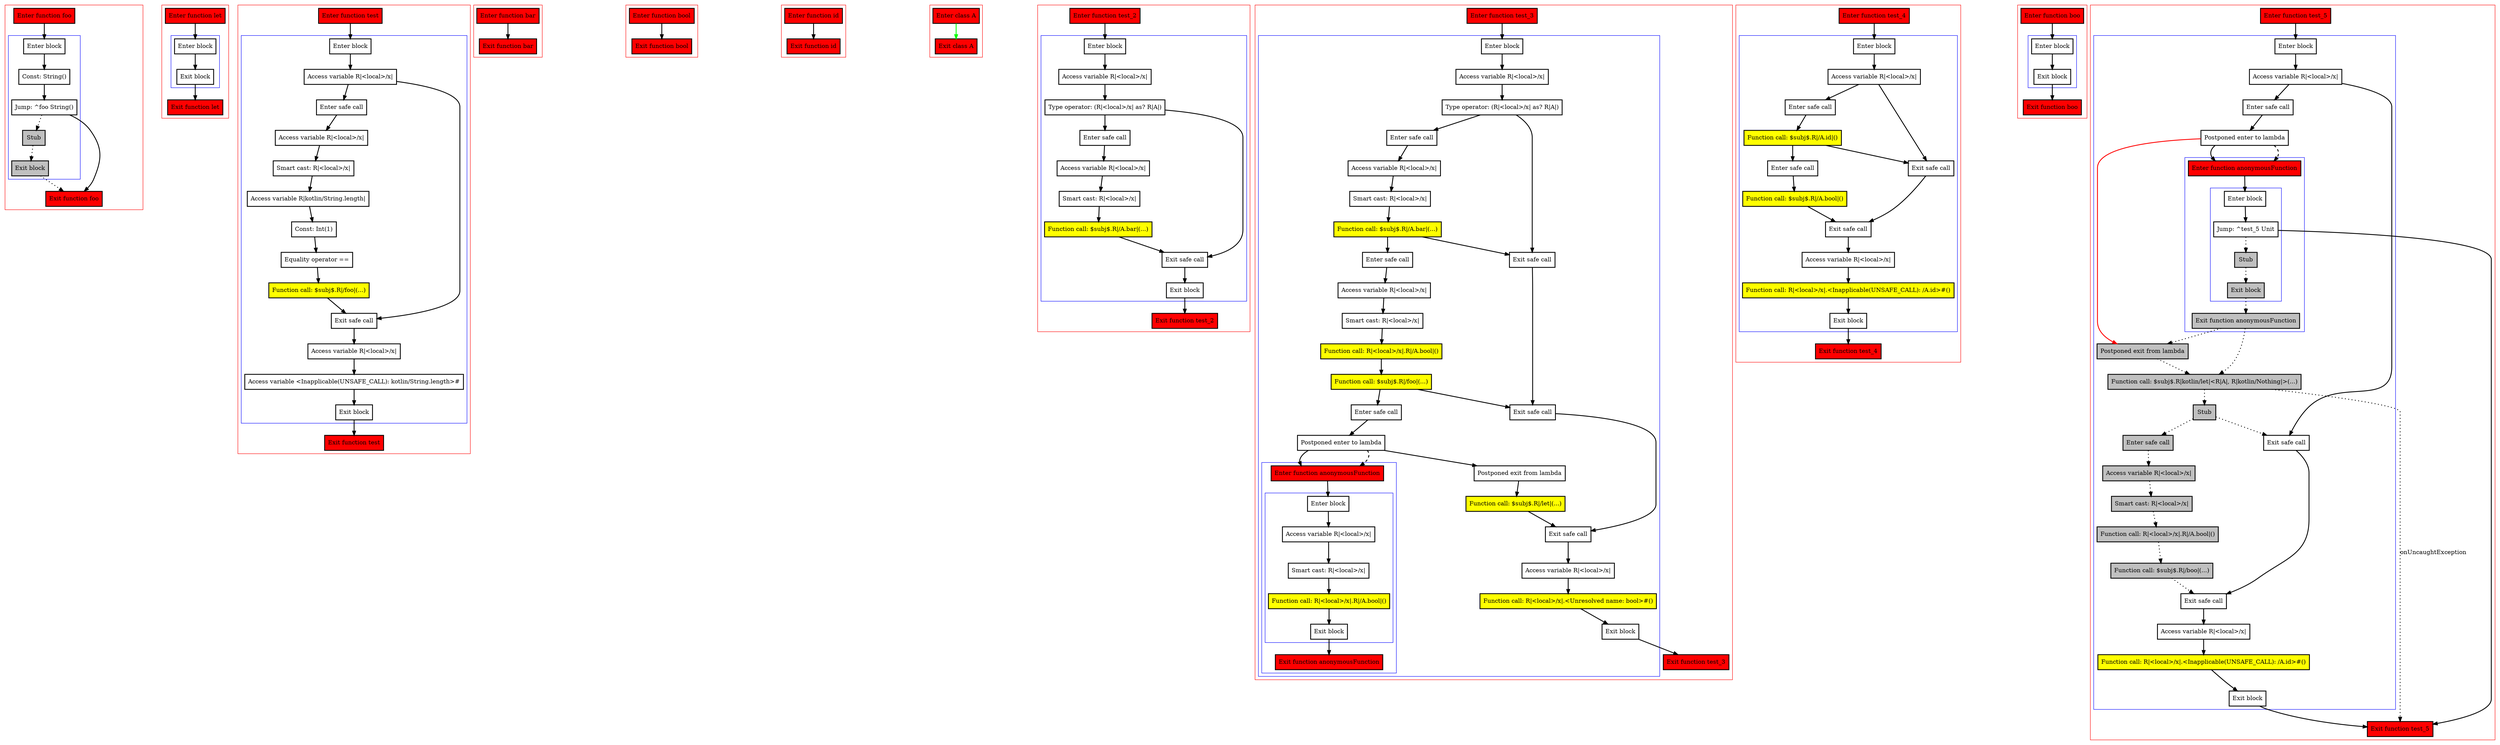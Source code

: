 digraph safeCalls_kt {
    graph [nodesep=3]
    node [shape=box penwidth=2]
    edge [penwidth=2]

    subgraph cluster_0 {
        color=red
        0 [label="Enter function foo" style="filled" fillcolor=red];
        subgraph cluster_1 {
            color=blue
            1 [label="Enter block"];
            2 [label="Const: String()"];
            3 [label="Jump: ^foo String()"];
            4 [label="Stub" style="filled" fillcolor=gray];
            5 [label="Exit block" style="filled" fillcolor=gray];
        }
        6 [label="Exit function foo" style="filled" fillcolor=red];
    }
    0 -> {1};
    1 -> {2};
    2 -> {3};
    3 -> {6};
    3 -> {4} [style=dotted];
    4 -> {5} [style=dotted];
    5 -> {6} [style=dotted];

    subgraph cluster_2 {
        color=red
        7 [label="Enter function let" style="filled" fillcolor=red];
        subgraph cluster_3 {
            color=blue
            8 [label="Enter block"];
            9 [label="Exit block"];
        }
        10 [label="Exit function let" style="filled" fillcolor=red];
    }
    7 -> {8};
    8 -> {9};
    9 -> {10};

    subgraph cluster_4 {
        color=red
        11 [label="Enter function test" style="filled" fillcolor=red];
        subgraph cluster_5 {
            color=blue
            12 [label="Enter block"];
            13 [label="Access variable R|<local>/x|"];
            14 [label="Enter safe call"];
            15 [label="Access variable R|<local>/x|"];
            16 [label="Smart cast: R|<local>/x|"];
            17 [label="Access variable R|kotlin/String.length|"];
            18 [label="Const: Int(1)"];
            19 [label="Equality operator =="];
            20 [label="Function call: $subj$.R|/foo|(...)" style="filled" fillcolor=yellow];
            21 [label="Exit safe call"];
            22 [label="Access variable R|<local>/x|"];
            23 [label="Access variable <Inapplicable(UNSAFE_CALL): kotlin/String.length>#"];
            24 [label="Exit block"];
        }
        25 [label="Exit function test" style="filled" fillcolor=red];
    }
    11 -> {12};
    12 -> {13};
    13 -> {14 21};
    14 -> {15};
    15 -> {16};
    16 -> {17};
    17 -> {18};
    18 -> {19};
    19 -> {20};
    20 -> {21};
    21 -> {22};
    22 -> {23};
    23 -> {24};
    24 -> {25};

    subgraph cluster_6 {
        color=red
        26 [label="Enter function bar" style="filled" fillcolor=red];
        27 [label="Exit function bar" style="filled" fillcolor=red];
    }
    26 -> {27};

    subgraph cluster_7 {
        color=red
        28 [label="Enter function bool" style="filled" fillcolor=red];
        29 [label="Exit function bool" style="filled" fillcolor=red];
    }
    28 -> {29};

    subgraph cluster_8 {
        color=red
        30 [label="Enter function id" style="filled" fillcolor=red];
        31 [label="Exit function id" style="filled" fillcolor=red];
    }
    30 -> {31};

    subgraph cluster_9 {
        color=red
        32 [label="Enter class A" style="filled" fillcolor=red];
        33 [label="Exit class A" style="filled" fillcolor=red];
    }
    32 -> {33} [color=green];

    subgraph cluster_10 {
        color=red
        34 [label="Enter function test_2" style="filled" fillcolor=red];
        subgraph cluster_11 {
            color=blue
            35 [label="Enter block"];
            36 [label="Access variable R|<local>/x|"];
            37 [label="Type operator: (R|<local>/x| as? R|A|)"];
            38 [label="Enter safe call"];
            39 [label="Access variable R|<local>/x|"];
            40 [label="Smart cast: R|<local>/x|"];
            41 [label="Function call: $subj$.R|/A.bar|(...)" style="filled" fillcolor=yellow];
            42 [label="Exit safe call"];
            43 [label="Exit block"];
        }
        44 [label="Exit function test_2" style="filled" fillcolor=red];
    }
    34 -> {35};
    35 -> {36};
    36 -> {37};
    37 -> {38 42};
    38 -> {39};
    39 -> {40};
    40 -> {41};
    41 -> {42};
    42 -> {43};
    43 -> {44};

    subgraph cluster_12 {
        color=red
        45 [label="Enter function test_3" style="filled" fillcolor=red];
        subgraph cluster_13 {
            color=blue
            46 [label="Enter block"];
            47 [label="Access variable R|<local>/x|"];
            48 [label="Type operator: (R|<local>/x| as? R|A|)"];
            49 [label="Enter safe call"];
            50 [label="Access variable R|<local>/x|"];
            51 [label="Smart cast: R|<local>/x|"];
            52 [label="Function call: $subj$.R|/A.bar|(...)" style="filled" fillcolor=yellow];
            53 [label="Enter safe call"];
            54 [label="Access variable R|<local>/x|"];
            55 [label="Smart cast: R|<local>/x|"];
            56 [label="Function call: R|<local>/x|.R|/A.bool|()" style="filled" fillcolor=yellow];
            57 [label="Function call: $subj$.R|/foo|(...)" style="filled" fillcolor=yellow];
            58 [label="Enter safe call"];
            59 [label="Postponed enter to lambda"];
            subgraph cluster_14 {
                color=blue
                69 [label="Enter function anonymousFunction" style="filled" fillcolor=red];
                subgraph cluster_15 {
                    color=blue
                    70 [label="Enter block"];
                    71 [label="Access variable R|<local>/x|"];
                    72 [label="Smart cast: R|<local>/x|"];
                    73 [label="Function call: R|<local>/x|.R|/A.bool|()" style="filled" fillcolor=yellow];
                    74 [label="Exit block"];
                }
                75 [label="Exit function anonymousFunction" style="filled" fillcolor=red];
            }
            60 [label="Postponed exit from lambda"];
            61 [label="Function call: $subj$.R|/let|(...)" style="filled" fillcolor=yellow];
            62 [label="Exit safe call"];
            63 [label="Exit safe call"];
            64 [label="Exit safe call"];
            65 [label="Access variable R|<local>/x|"];
            66 [label="Function call: R|<local>/x|.<Unresolved name: bool>#()" style="filled" fillcolor=yellow];
            67 [label="Exit block"];
        }
        68 [label="Exit function test_3" style="filled" fillcolor=red];
    }
    45 -> {46};
    46 -> {47};
    47 -> {48};
    48 -> {49 62};
    49 -> {50};
    50 -> {51};
    51 -> {52};
    52 -> {62 53};
    53 -> {54};
    54 -> {55};
    55 -> {56};
    56 -> {57};
    57 -> {63 58};
    58 -> {59};
    59 -> {60 69};
    59 -> {69} [style=dashed];
    60 -> {61};
    61 -> {64};
    62 -> {63};
    63 -> {64};
    64 -> {65};
    65 -> {66};
    66 -> {67};
    67 -> {68};
    69 -> {70};
    70 -> {71};
    71 -> {72};
    72 -> {73};
    73 -> {74};
    74 -> {75};

    subgraph cluster_16 {
        color=red
        76 [label="Enter function test_4" style="filled" fillcolor=red];
        subgraph cluster_17 {
            color=blue
            77 [label="Enter block"];
            78 [label="Access variable R|<local>/x|"];
            79 [label="Enter safe call"];
            80 [label="Function call: $subj$.R|/A.id|()" style="filled" fillcolor=yellow];
            81 [label="Enter safe call"];
            82 [label="Function call: $subj$.R|/A.bool|()" style="filled" fillcolor=yellow];
            83 [label="Exit safe call"];
            84 [label="Exit safe call"];
            85 [label="Access variable R|<local>/x|"];
            86 [label="Function call: R|<local>/x|.<Inapplicable(UNSAFE_CALL): /A.id>#()" style="filled" fillcolor=yellow];
            87 [label="Exit block"];
        }
        88 [label="Exit function test_4" style="filled" fillcolor=red];
    }
    76 -> {77};
    77 -> {78};
    78 -> {79 83};
    79 -> {80};
    80 -> {83 81};
    81 -> {82};
    82 -> {84};
    83 -> {84};
    84 -> {85};
    85 -> {86};
    86 -> {87};
    87 -> {88};

    subgraph cluster_18 {
        color=red
        89 [label="Enter function boo" style="filled" fillcolor=red];
        subgraph cluster_19 {
            color=blue
            90 [label="Enter block"];
            91 [label="Exit block"];
        }
        92 [label="Exit function boo" style="filled" fillcolor=red];
    }
    89 -> {90};
    90 -> {91};
    91 -> {92};

    subgraph cluster_20 {
        color=red
        93 [label="Enter function test_5" style="filled" fillcolor=red];
        subgraph cluster_21 {
            color=blue
            94 [label="Enter block"];
            95 [label="Access variable R|<local>/x|"];
            96 [label="Enter safe call"];
            97 [label="Postponed enter to lambda"];
            subgraph cluster_22 {
                color=blue
                112 [label="Enter function anonymousFunction" style="filled" fillcolor=red];
                subgraph cluster_23 {
                    color=blue
                    113 [label="Enter block"];
                    114 [label="Jump: ^test_5 Unit"];
                    115 [label="Stub" style="filled" fillcolor=gray];
                    116 [label="Exit block" style="filled" fillcolor=gray];
                }
                117 [label="Exit function anonymousFunction" style="filled" fillcolor=red style="filled" fillcolor=gray];
            }
            98 [label="Postponed exit from lambda" style="filled" fillcolor=gray];
            99 [label="Function call: $subj$.R|kotlin/let|<R|A|, R|kotlin/Nothing|>(...)" style="filled" fillcolor=gray];
            100 [label="Stub" style="filled" fillcolor=gray];
            101 [label="Enter safe call" style="filled" fillcolor=gray];
            102 [label="Access variable R|<local>/x|" style="filled" fillcolor=gray];
            103 [label="Smart cast: R|<local>/x|" style="filled" fillcolor=gray];
            104 [label="Function call: R|<local>/x|.R|/A.bool|()" style="filled" fillcolor=gray];
            105 [label="Function call: $subj$.R|/boo|(...)" style="filled" fillcolor=gray];
            106 [label="Exit safe call"];
            107 [label="Exit safe call"];
            108 [label="Access variable R|<local>/x|"];
            109 [label="Function call: R|<local>/x|.<Inapplicable(UNSAFE_CALL): /A.id>#()" style="filled" fillcolor=yellow];
            110 [label="Exit block"];
        }
        111 [label="Exit function test_5" style="filled" fillcolor=red];
    }
    93 -> {94};
    94 -> {95};
    95 -> {96 106};
    96 -> {97};
    97 -> {112};
    97 -> {98} [color=red];
    97 -> {112} [style=dashed];
    98 -> {99} [style=dotted];
    99 -> {100} [style=dotted];
    99 -> {111} [style=dotted]    [label=onUncaughtException];
    100 -> {106 101} [style=dotted];
    101 -> {102} [style=dotted];
    102 -> {103} [style=dotted];
    103 -> {104} [style=dotted];
    104 -> {105} [style=dotted];
    105 -> {107} [style=dotted];
    106 -> {107};
    107 -> {108};
    108 -> {109};
    109 -> {110};
    110 -> {111};
    112 -> {113};
    113 -> {114};
    114 -> {111};
    114 -> {115} [style=dotted];
    115 -> {116} [style=dotted];
    116 -> {117} [style=dotted];
    117 -> {98 99} [style=dotted];

}
